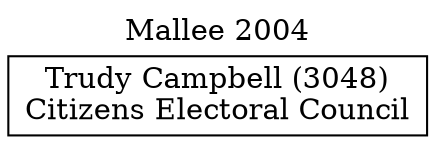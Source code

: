 // House preference flow
digraph "Trudy Campbell (3048)_Mallee_2004" {
	graph [label="Mallee 2004" labelloc=t mclimit=10]
	node [shape=box]
	"Trudy Campbell (3048)" [label="Trudy Campbell (3048)
Citizens Electoral Council"]
}
